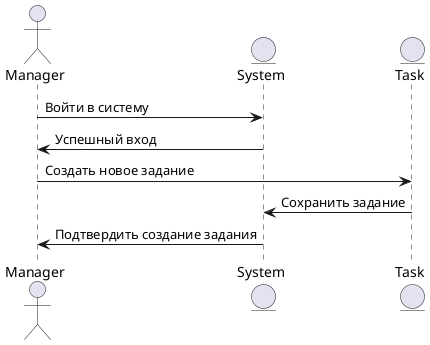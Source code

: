 @startuml
actor Manager
entity System
entity Task

Manager -> System : Войти в систему
System -> Manager : Успешный вход
Manager -> Task : Создать новое задание
Task -> System : Сохранить задание
System -> Manager : Подтвердить создание задания
@enduml